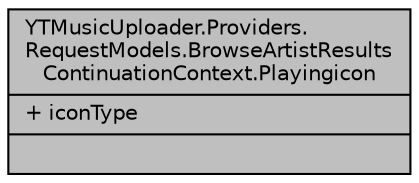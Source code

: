 digraph "YTMusicUploader.Providers.RequestModels.BrowseArtistResultsContinuationContext.Playingicon"
{
 // LATEX_PDF_SIZE
  edge [fontname="Helvetica",fontsize="10",labelfontname="Helvetica",labelfontsize="10"];
  node [fontname="Helvetica",fontsize="10",shape=record];
  Node1 [label="{YTMusicUploader.Providers.\lRequestModels.BrowseArtistResults\lContinuationContext.Playingicon\n|+ iconType\l|}",height=0.2,width=0.4,color="black", fillcolor="grey75", style="filled", fontcolor="black",tooltip=" "];
}
